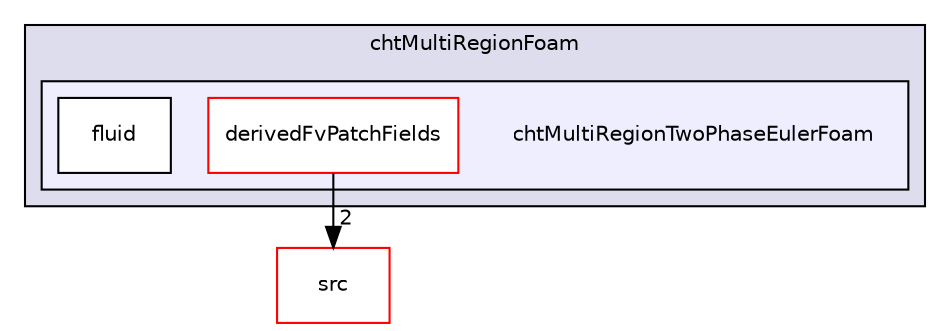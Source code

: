 digraph "applications/solvers/heatTransfer/chtMultiRegionFoam/chtMultiRegionTwoPhaseEulerFoam" {
  bgcolor=transparent;
  compound=true
  node [ fontsize="10", fontname="Helvetica"];
  edge [ labelfontsize="10", labelfontname="Helvetica"];
  subgraph clusterdir_b757d9b58d85b680e78ff2fbfc645379 {
    graph [ bgcolor="#ddddee", pencolor="black", label="chtMultiRegionFoam" fontname="Helvetica", fontsize="10", URL="dir_b757d9b58d85b680e78ff2fbfc645379.html"]
  subgraph clusterdir_d15eec0282aa76cb9987b4e5bc08bd61 {
    graph [ bgcolor="#eeeeff", pencolor="black", label="" URL="dir_d15eec0282aa76cb9987b4e5bc08bd61.html"];
    dir_d15eec0282aa76cb9987b4e5bc08bd61 [shape=plaintext label="chtMultiRegionTwoPhaseEulerFoam"];
    dir_acc5c27add0900c5d408e8e56d50ce89 [shape=box label="derivedFvPatchFields" color="red" fillcolor="white" style="filled" URL="dir_acc5c27add0900c5d408e8e56d50ce89.html"];
    dir_3def61258719e23e0c0cddf9b49340c3 [shape=box label="fluid" color="black" fillcolor="white" style="filled" URL="dir_3def61258719e23e0c0cddf9b49340c3.html"];
  }
  }
  dir_68267d1309a1af8e8297ef4c3efbcdba [shape=box label="src" color="red" URL="dir_68267d1309a1af8e8297ef4c3efbcdba.html"];
  dir_acc5c27add0900c5d408e8e56d50ce89->dir_68267d1309a1af8e8297ef4c3efbcdba [headlabel="2", labeldistance=1.5 headhref="dir_000150_000499.html"];
}
